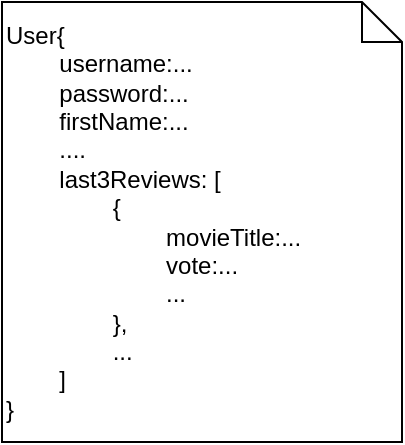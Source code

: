 <mxfile version="20.2.3" type="device"><diagram id="UqAWJ_Niq4GD-aNVT6oM" name="Pagina-1"><mxGraphModel dx="868" dy="553" grid="1" gridSize="10" guides="1" tooltips="1" connect="1" arrows="1" fold="1" page="1" pageScale="1" pageWidth="827" pageHeight="1169" math="0" shadow="0"><root><mxCell id="0"/><mxCell id="1" parent="0"/><mxCell id="FbFM3dCnfND8_3cdSLgl-1" value="User{&lt;br&gt;&lt;span style=&quot;white-space: pre;&quot;&gt;&#9;&lt;/span&gt;username:...&lt;br&gt;&lt;span style=&quot;white-space: pre;&quot;&gt;&#9;&lt;/span&gt;password:...&lt;br&gt;&lt;span style=&quot;white-space: pre;&quot;&gt;&#9;&lt;/span&gt;firstName:...&lt;br&gt;&lt;span style=&quot;white-space: pre;&quot;&gt;&#9;&lt;/span&gt;....&lt;br&gt;&lt;span style=&quot;white-space: pre;&quot;&gt;&#9;&lt;/span&gt;last3Reviews: [&lt;br&gt;&lt;span style=&quot;white-space: pre;&quot;&gt;&#9;&lt;/span&gt;&lt;span style=&quot;white-space: pre;&quot;&gt;&#9;&lt;/span&gt;{&lt;br&gt;&lt;span style=&quot;white-space: pre;&quot;&gt;&#9;&lt;/span&gt;&lt;span style=&quot;white-space: pre;&quot;&gt;&#9;&lt;span style=&quot;white-space: pre;&quot;&gt;&#9;&lt;/span&gt;m&lt;/span&gt;ovieTitle:...&lt;br&gt;&lt;span style=&quot;white-space: pre;&quot;&gt;&#9;&lt;/span&gt;&lt;span style=&quot;white-space: pre;&quot;&gt;&#9;&lt;/span&gt;&lt;span style=&quot;white-space: pre;&quot;&gt;&#9;&lt;/span&gt;vote:...&lt;br&gt;&lt;span style=&quot;white-space: pre;&quot;&gt;&#9;&lt;/span&gt;&lt;span style=&quot;white-space: pre;&quot;&gt;&#9;&lt;/span&gt;&lt;span style=&quot;white-space: pre;&quot;&gt;&#9;&lt;/span&gt;...&lt;br&gt;&lt;span style=&quot;white-space: pre;&quot;&gt;&#9;&lt;/span&gt;&lt;span style=&quot;white-space: pre;&quot;&gt;&#9;&lt;/span&gt;},&lt;br&gt;&lt;span style=&quot;white-space: pre;&quot;&gt;&#9;&lt;/span&gt;&lt;span style=&quot;white-space: pre;&quot;&gt;&#9;&lt;/span&gt;...&lt;br&gt;&lt;span style=&quot;white-space: pre;&quot;&gt;&#9;&lt;/span&gt;]&lt;br&gt;}" style="shape=note;size=20;whiteSpace=wrap;html=1;align=left;" vertex="1" parent="1"><mxGeometry x="300" y="230" width="200" height="220" as="geometry"/></mxCell></root></mxGraphModel></diagram></mxfile>